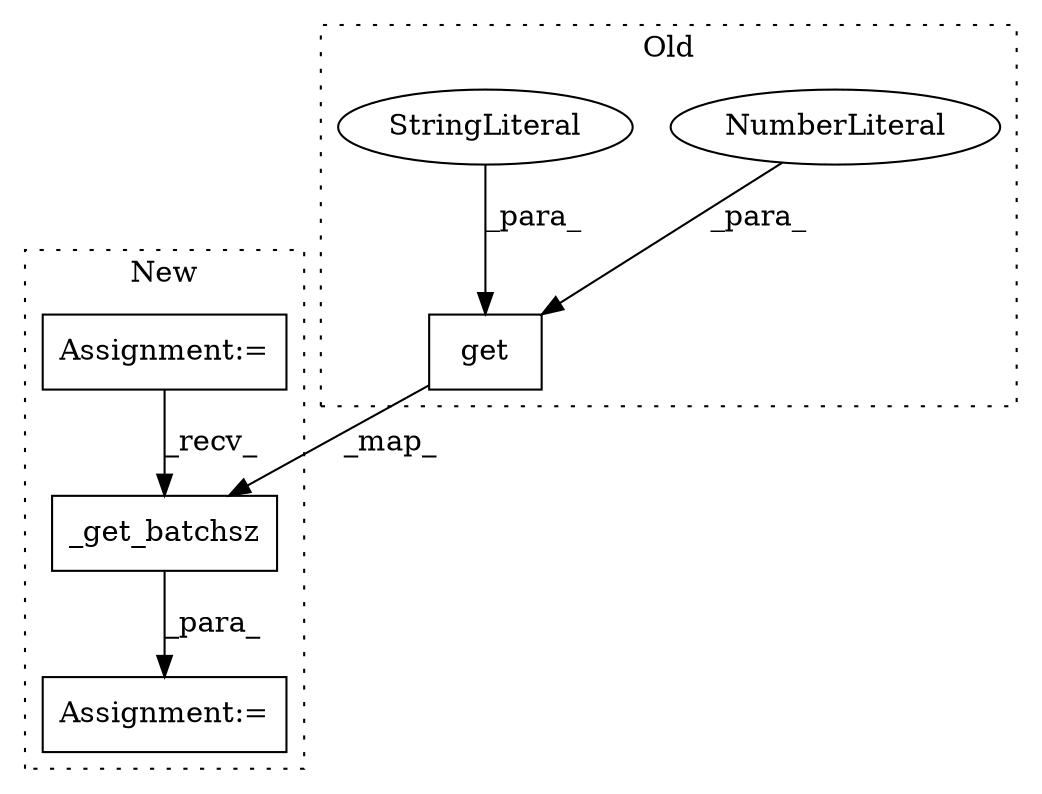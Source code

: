 digraph G {
subgraph cluster0 {
1 [label="get" a="32" s="14828,14848" l="4,1" shape="box"];
3 [label="NumberLiteral" a="34" s="14847" l="1" shape="ellipse"];
6 [label="StringLiteral" a="45" s="14832" l="14" shape="ellipse"];
label = "Old";
style="dotted";
}
subgraph cluster1 {
2 [label="_get_batchsz" a="32" s="15255,15286" l="13,1" shape="box"];
4 [label="Assignment:=" a="7" s="15248" l="2" shape="box"];
5 [label="Assignment:=" a="7" s="14977" l="4" shape="box"];
label = "New";
style="dotted";
}
1 -> 2 [label="_map_"];
2 -> 4 [label="_para_"];
3 -> 1 [label="_para_"];
5 -> 2 [label="_recv_"];
6 -> 1 [label="_para_"];
}